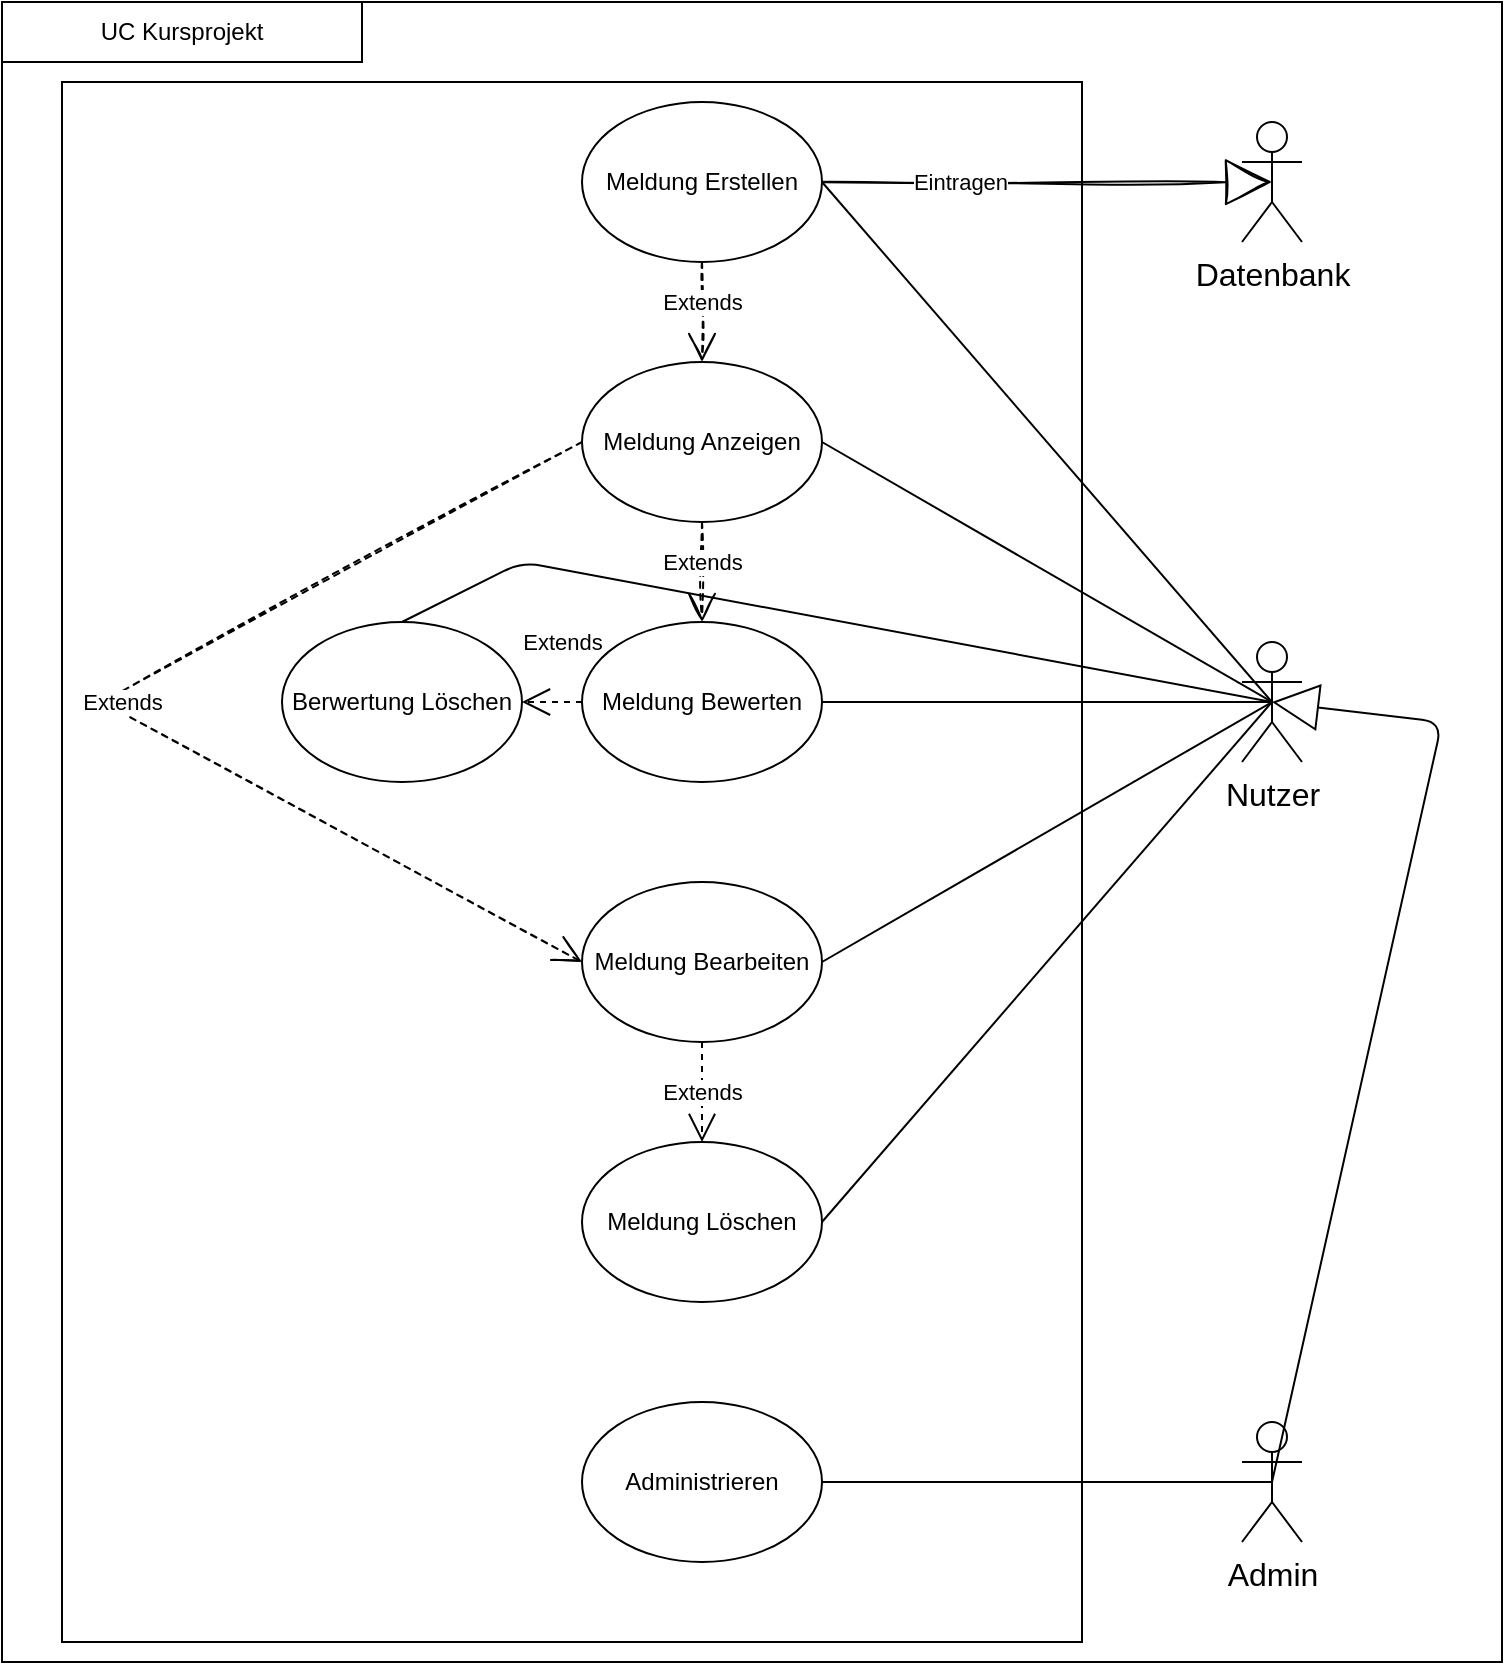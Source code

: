 <mxfile version="15.1.2" type="github">
  <diagram id="qyMruXw6N58mbJ0boBMm" name="Page-1">
    <mxGraphModel dx="868" dy="450" grid="1" gridSize="10" guides="1" tooltips="1" connect="1" arrows="1" fold="1" page="1" pageScale="1" pageWidth="827" pageHeight="1169" math="0" shadow="0">
      <root>
        <mxCell id="0" />
        <mxCell id="1" parent="0" />
        <mxCell id="BaN6ShETZUERFm25YfsU-1" value="" style="rounded=0;whiteSpace=wrap;html=1;" parent="1" vertex="1">
          <mxGeometry x="30" width="750" height="830" as="geometry" />
        </mxCell>
        <mxCell id="BaN6ShETZUERFm25YfsU-2" value="" style="rounded=0;whiteSpace=wrap;html=1;" parent="1" vertex="1">
          <mxGeometry x="60" y="40" width="510" height="780" as="geometry" />
        </mxCell>
        <mxCell id="BaN6ShETZUERFm25YfsU-3" value="&lt;font style=&quot;font-size: 16px&quot;&gt;Nutzer&lt;/font&gt;" style="shape=umlActor;verticalLabelPosition=bottom;verticalAlign=top;html=1;outlineConnect=0;" parent="1" vertex="1">
          <mxGeometry x="650" y="320" width="30" height="60" as="geometry" />
        </mxCell>
        <mxCell id="BaN6ShETZUERFm25YfsU-4" value="Eintragen" style="edgeStyle=orthogonalEdgeStyle;rounded=0;sketch=1;orthogonalLoop=1;jettySize=auto;html=1;exitX=1;exitY=0.5;exitDx=0;exitDy=0;endArrow=block;endFill=0;startSize=6;endSize=21;sourcePerimeterSpacing=0;strokeWidth=1;entryX=0.5;entryY=0.5;entryDx=0;entryDy=0;entryPerimeter=0;" parent="1" target="BaN6ShETZUERFm25YfsU-26" edge="1">
          <mxGeometry x="-0.331" relative="1" as="geometry">
            <mxPoint x="657" y="90" as="targetPoint" />
            <mxPoint x="432.0" y="90" as="sourcePoint" />
            <mxPoint x="-1" as="offset" />
          </mxGeometry>
        </mxCell>
        <mxCell id="BaN6ShETZUERFm25YfsU-5" value="Meldung Erstellen" style="ellipse;whiteSpace=wrap;html=1;" parent="1" vertex="1">
          <mxGeometry x="320" y="50" width="120" height="80" as="geometry" />
        </mxCell>
        <mxCell id="BaN6ShETZUERFm25YfsU-6" value="Meldung Bewerten" style="ellipse;whiteSpace=wrap;html=1;" parent="1" vertex="1">
          <mxGeometry x="320" y="310" width="120" height="80" as="geometry" />
        </mxCell>
        <mxCell id="BaN6ShETZUERFm25YfsU-7" value="" style="endArrow=none;html=1;exitX=1;exitY=0.5;exitDx=0;exitDy=0;entryX=0.5;entryY=0.5;entryDx=0;entryDy=0;entryPerimeter=0;" parent="1" source="BaN6ShETZUERFm25YfsU-5" target="BaN6ShETZUERFm25YfsU-3" edge="1">
          <mxGeometry width="50" height="50" relative="1" as="geometry">
            <mxPoint x="490" y="260" as="sourcePoint" />
            <mxPoint x="540" y="210" as="targetPoint" />
          </mxGeometry>
        </mxCell>
        <mxCell id="BaN6ShETZUERFm25YfsU-8" value="" style="endArrow=none;html=1;exitX=1;exitY=0.5;exitDx=0;exitDy=0;entryX=0.5;entryY=0.5;entryDx=0;entryDy=0;entryPerimeter=0;" parent="1" source="BaN6ShETZUERFm25YfsU-6" target="BaN6ShETZUERFm25YfsU-3" edge="1">
          <mxGeometry width="50" height="50" relative="1" as="geometry">
            <mxPoint x="450.0" y="260" as="sourcePoint" />
            <mxPoint x="675" y="210" as="targetPoint" />
          </mxGeometry>
        </mxCell>
        <mxCell id="BaN6ShETZUERFm25YfsU-9" value="Meldung Bearbeiten" style="ellipse;whiteSpace=wrap;html=1;" parent="1" vertex="1">
          <mxGeometry x="320" y="440" width="120" height="80" as="geometry" />
        </mxCell>
        <mxCell id="BaN6ShETZUERFm25YfsU-10" value="Extends" style="endArrow=open;dashed=1;endFill=0;endSize=12;html=1;sketch=1;entryX=0.5;entryY=0;entryDx=0;entryDy=0;exitX=0.5;exitY=1;exitDx=0;exitDy=0;" parent="1" source="BaN6ShETZUERFm25YfsU-21" target="BaN6ShETZUERFm25YfsU-6" edge="1">
          <mxGeometry x="-0.2" width="160" relative="1" as="geometry">
            <mxPoint x="400" y="270" as="sourcePoint" />
            <mxPoint x="380" y="310" as="targetPoint" />
            <mxPoint as="offset" />
          </mxGeometry>
        </mxCell>
        <mxCell id="BaN6ShETZUERFm25YfsU-11" value="Extends" style="endArrow=open;endFill=0;endSize=12;html=1;sketch=1;exitX=0;exitY=0.5;exitDx=0;exitDy=0;entryX=0;entryY=0.5;entryDx=0;entryDy=0;dashed=1;" parent="1" source="BaN6ShETZUERFm25YfsU-21" target="BaN6ShETZUERFm25YfsU-9" edge="1">
          <mxGeometry x="-0.032" y="5" width="160" relative="1" as="geometry">
            <mxPoint x="280.0" y="200" as="sourcePoint" />
            <mxPoint x="280.0" y="270" as="targetPoint" />
            <Array as="points">
              <mxPoint x="80" y="350" />
            </Array>
            <mxPoint as="offset" />
          </mxGeometry>
        </mxCell>
        <mxCell id="BaN6ShETZUERFm25YfsU-12" value="Extends" style="endArrow=open;dashed=1;endFill=0;endSize=12;html=1;exitX=0.5;exitY=1;exitDx=0;exitDy=0;entryX=0.5;entryY=0;entryDx=0;entryDy=0;" parent="1" source="BaN6ShETZUERFm25YfsU-9" target="BaN6ShETZUERFm25YfsU-13" edge="1">
          <mxGeometry width="160" relative="1" as="geometry">
            <mxPoint x="190" y="570" as="sourcePoint" />
            <mxPoint x="380" y="610" as="targetPoint" />
          </mxGeometry>
        </mxCell>
        <mxCell id="BaN6ShETZUERFm25YfsU-13" value="Meldung Löschen" style="ellipse;whiteSpace=wrap;html=1;" parent="1" vertex="1">
          <mxGeometry x="320" y="570" width="120" height="80" as="geometry" />
        </mxCell>
        <mxCell id="BaN6ShETZUERFm25YfsU-14" value="" style="endArrow=none;html=1;exitX=1;exitY=0.5;exitDx=0;exitDy=0;entryX=0.5;entryY=0.5;entryDx=0;entryDy=0;entryPerimeter=0;" parent="1" source="BaN6ShETZUERFm25YfsU-9" target="BaN6ShETZUERFm25YfsU-3" edge="1">
          <mxGeometry width="50" height="50" relative="1" as="geometry">
            <mxPoint x="432.426" y="331.716" as="sourcePoint" />
            <mxPoint x="670" y="200" as="targetPoint" />
          </mxGeometry>
        </mxCell>
        <mxCell id="BaN6ShETZUERFm25YfsU-15" value="&lt;div&gt;Berwertung Löschen&lt;/div&gt;" style="ellipse;whiteSpace=wrap;html=1;" parent="1" vertex="1">
          <mxGeometry x="170" y="310" width="120" height="80" as="geometry" />
        </mxCell>
        <mxCell id="BaN6ShETZUERFm25YfsU-16" value="Extends" style="endArrow=open;dashed=1;endFill=0;endSize=12;html=1;exitX=0;exitY=0.5;exitDx=0;exitDy=0;entryX=1;entryY=0.5;entryDx=0;entryDy=0;" parent="1" source="BaN6ShETZUERFm25YfsU-6" target="BaN6ShETZUERFm25YfsU-15" edge="1">
          <mxGeometry x="-0.333" y="-30" width="160" relative="1" as="geometry">
            <mxPoint x="390.0" y="550" as="sourcePoint" />
            <mxPoint x="390" y="620" as="targetPoint" />
            <mxPoint as="offset" />
          </mxGeometry>
        </mxCell>
        <mxCell id="BaN6ShETZUERFm25YfsU-17" value="&lt;font style=&quot;font-size: 16px&quot;&gt;Admin&lt;/font&gt;" style="shape=umlActor;verticalLabelPosition=bottom;verticalAlign=top;html=1;outlineConnect=0;" parent="1" vertex="1">
          <mxGeometry x="650" y="710" width="30" height="60" as="geometry" />
        </mxCell>
        <mxCell id="BaN6ShETZUERFm25YfsU-18" value="Administrieren" style="ellipse;whiteSpace=wrap;html=1;" parent="1" vertex="1">
          <mxGeometry x="320" y="700" width="120" height="80" as="geometry" />
        </mxCell>
        <mxCell id="BaN6ShETZUERFm25YfsU-19" value="" style="endArrow=none;html=1;startSize=6;endSize=6;entryX=0.5;entryY=0.5;entryDx=0;entryDy=0;entryPerimeter=0;exitX=1;exitY=0.5;exitDx=0;exitDy=0;" parent="1" source="BaN6ShETZUERFm25YfsU-18" target="BaN6ShETZUERFm25YfsU-17" edge="1">
          <mxGeometry width="50" height="50" relative="1" as="geometry">
            <mxPoint x="380" y="580" as="sourcePoint" />
            <mxPoint x="430" y="530" as="targetPoint" />
          </mxGeometry>
        </mxCell>
        <mxCell id="BaN6ShETZUERFm25YfsU-20" value="" style="endArrow=block;html=1;startSize=6;endSize=21;endFill=0;strokeWidth=1;sourcePerimeterSpacing=0;entryX=0.5;entryY=0.5;entryDx=0;entryDy=0;entryPerimeter=0;exitX=0.5;exitY=0.5;exitDx=0;exitDy=0;exitPerimeter=0;" parent="1" source="BaN6ShETZUERFm25YfsU-17" target="BaN6ShETZUERFm25YfsU-3" edge="1">
          <mxGeometry width="50" height="50" relative="1" as="geometry">
            <mxPoint x="665" y="390" as="sourcePoint" />
            <mxPoint x="665" y="710" as="targetPoint" />
            <Array as="points">
              <mxPoint x="750" y="360" />
            </Array>
          </mxGeometry>
        </mxCell>
        <mxCell id="BaN6ShETZUERFm25YfsU-21" value="Meldung Anzeigen" style="ellipse;whiteSpace=wrap;html=1;" parent="1" vertex="1">
          <mxGeometry x="320" y="180" width="120" height="80" as="geometry" />
        </mxCell>
        <mxCell id="BaN6ShETZUERFm25YfsU-22" value="Extends" style="endArrow=open;dashed=1;endFill=0;endSize=12;html=1;sketch=1;entryX=0.5;entryY=0;entryDx=0;entryDy=0;exitX=0.5;exitY=1;exitDx=0;exitDy=0;" parent="1" source="BaN6ShETZUERFm25YfsU-5" target="BaN6ShETZUERFm25YfsU-21" edge="1">
          <mxGeometry x="-0.2" width="160" relative="1" as="geometry">
            <mxPoint x="390" y="270" as="sourcePoint" />
            <mxPoint x="390" y="320" as="targetPoint" />
            <mxPoint as="offset" />
          </mxGeometry>
        </mxCell>
        <mxCell id="BaN6ShETZUERFm25YfsU-23" value="" style="endArrow=none;html=1;exitX=1;exitY=0.5;exitDx=0;exitDy=0;entryX=0.5;entryY=0.5;entryDx=0;entryDy=0;entryPerimeter=0;" parent="1" source="BaN6ShETZUERFm25YfsU-21" target="BaN6ShETZUERFm25YfsU-3" edge="1">
          <mxGeometry width="50" height="50" relative="1" as="geometry">
            <mxPoint x="430" y="270" as="sourcePoint" />
            <mxPoint x="655" y="270" as="targetPoint" />
          </mxGeometry>
        </mxCell>
        <mxCell id="BaN6ShETZUERFm25YfsU-24" value="" style="endArrow=none;html=1;exitX=1;exitY=0.5;exitDx=0;exitDy=0;entryX=0.5;entryY=0.5;entryDx=0;entryDy=0;entryPerimeter=0;" parent="1" source="BaN6ShETZUERFm25YfsU-13" target="BaN6ShETZUERFm25YfsU-3" edge="1">
          <mxGeometry width="50" height="50" relative="1" as="geometry">
            <mxPoint x="450.0" y="490" as="sourcePoint" />
            <mxPoint x="660" y="350" as="targetPoint" />
          </mxGeometry>
        </mxCell>
        <mxCell id="BaN6ShETZUERFm25YfsU-25" value="" style="endArrow=none;html=1;entryX=0.5;entryY=0.5;entryDx=0;entryDy=0;entryPerimeter=0;exitX=0.5;exitY=0;exitDx=0;exitDy=0;" parent="1" source="BaN6ShETZUERFm25YfsU-15" target="BaN6ShETZUERFm25YfsU-3" edge="1">
          <mxGeometry width="50" height="50" relative="1" as="geometry">
            <mxPoint x="450" y="620" as="sourcePoint" />
            <mxPoint x="670" y="350" as="targetPoint" />
            <Array as="points">
              <mxPoint x="290" y="280" />
            </Array>
          </mxGeometry>
        </mxCell>
        <mxCell id="BaN6ShETZUERFm25YfsU-26" value="&lt;font style=&quot;font-size: 16px&quot;&gt;Datenbank&lt;/font&gt;" style="shape=umlActor;verticalLabelPosition=bottom;verticalAlign=top;html=1;outlineConnect=0;" parent="1" vertex="1">
          <mxGeometry x="650" y="60" width="30" height="60" as="geometry" />
        </mxCell>
        <mxCell id="HrvSHQrqMUBiXoTjkhqE-1" value="UC Kursprojekt" style="rounded=0;whiteSpace=wrap;html=1;" vertex="1" parent="1">
          <mxGeometry x="30" width="180" height="30" as="geometry" />
        </mxCell>
      </root>
    </mxGraphModel>
  </diagram>
</mxfile>
